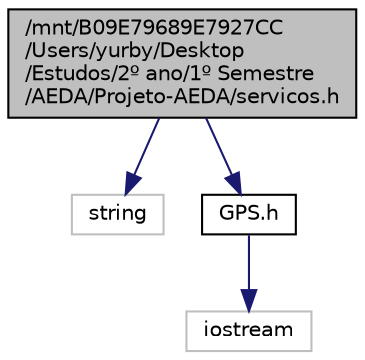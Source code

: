 digraph "/mnt/B09E79689E7927CC/Users/yurby/Desktop/Estudos/2º ano/1º Semestre/AEDA/Projeto-AEDA/servicos.h"
{
  edge [fontname="Helvetica",fontsize="10",labelfontname="Helvetica",labelfontsize="10"];
  node [fontname="Helvetica",fontsize="10",shape=record];
  Node1 [label="/mnt/B09E79689E7927CC\l/Users/yurby/Desktop\l/Estudos/2º ano/1º Semestre\l/AEDA/Projeto-AEDA/servicos.h",height=0.2,width=0.4,color="black", fillcolor="grey75", style="filled", fontcolor="black"];
  Node1 -> Node2 [color="midnightblue",fontsize="10",style="solid"];
  Node2 [label="string",height=0.2,width=0.4,color="grey75", fillcolor="white", style="filled"];
  Node1 -> Node3 [color="midnightblue",fontsize="10",style="solid"];
  Node3 [label="GPS.h",height=0.2,width=0.4,color="black", fillcolor="white", style="filled",URL="$GPS_8h.html"];
  Node3 -> Node4 [color="midnightblue",fontsize="10",style="solid"];
  Node4 [label="iostream",height=0.2,width=0.4,color="grey75", fillcolor="white", style="filled"];
}
